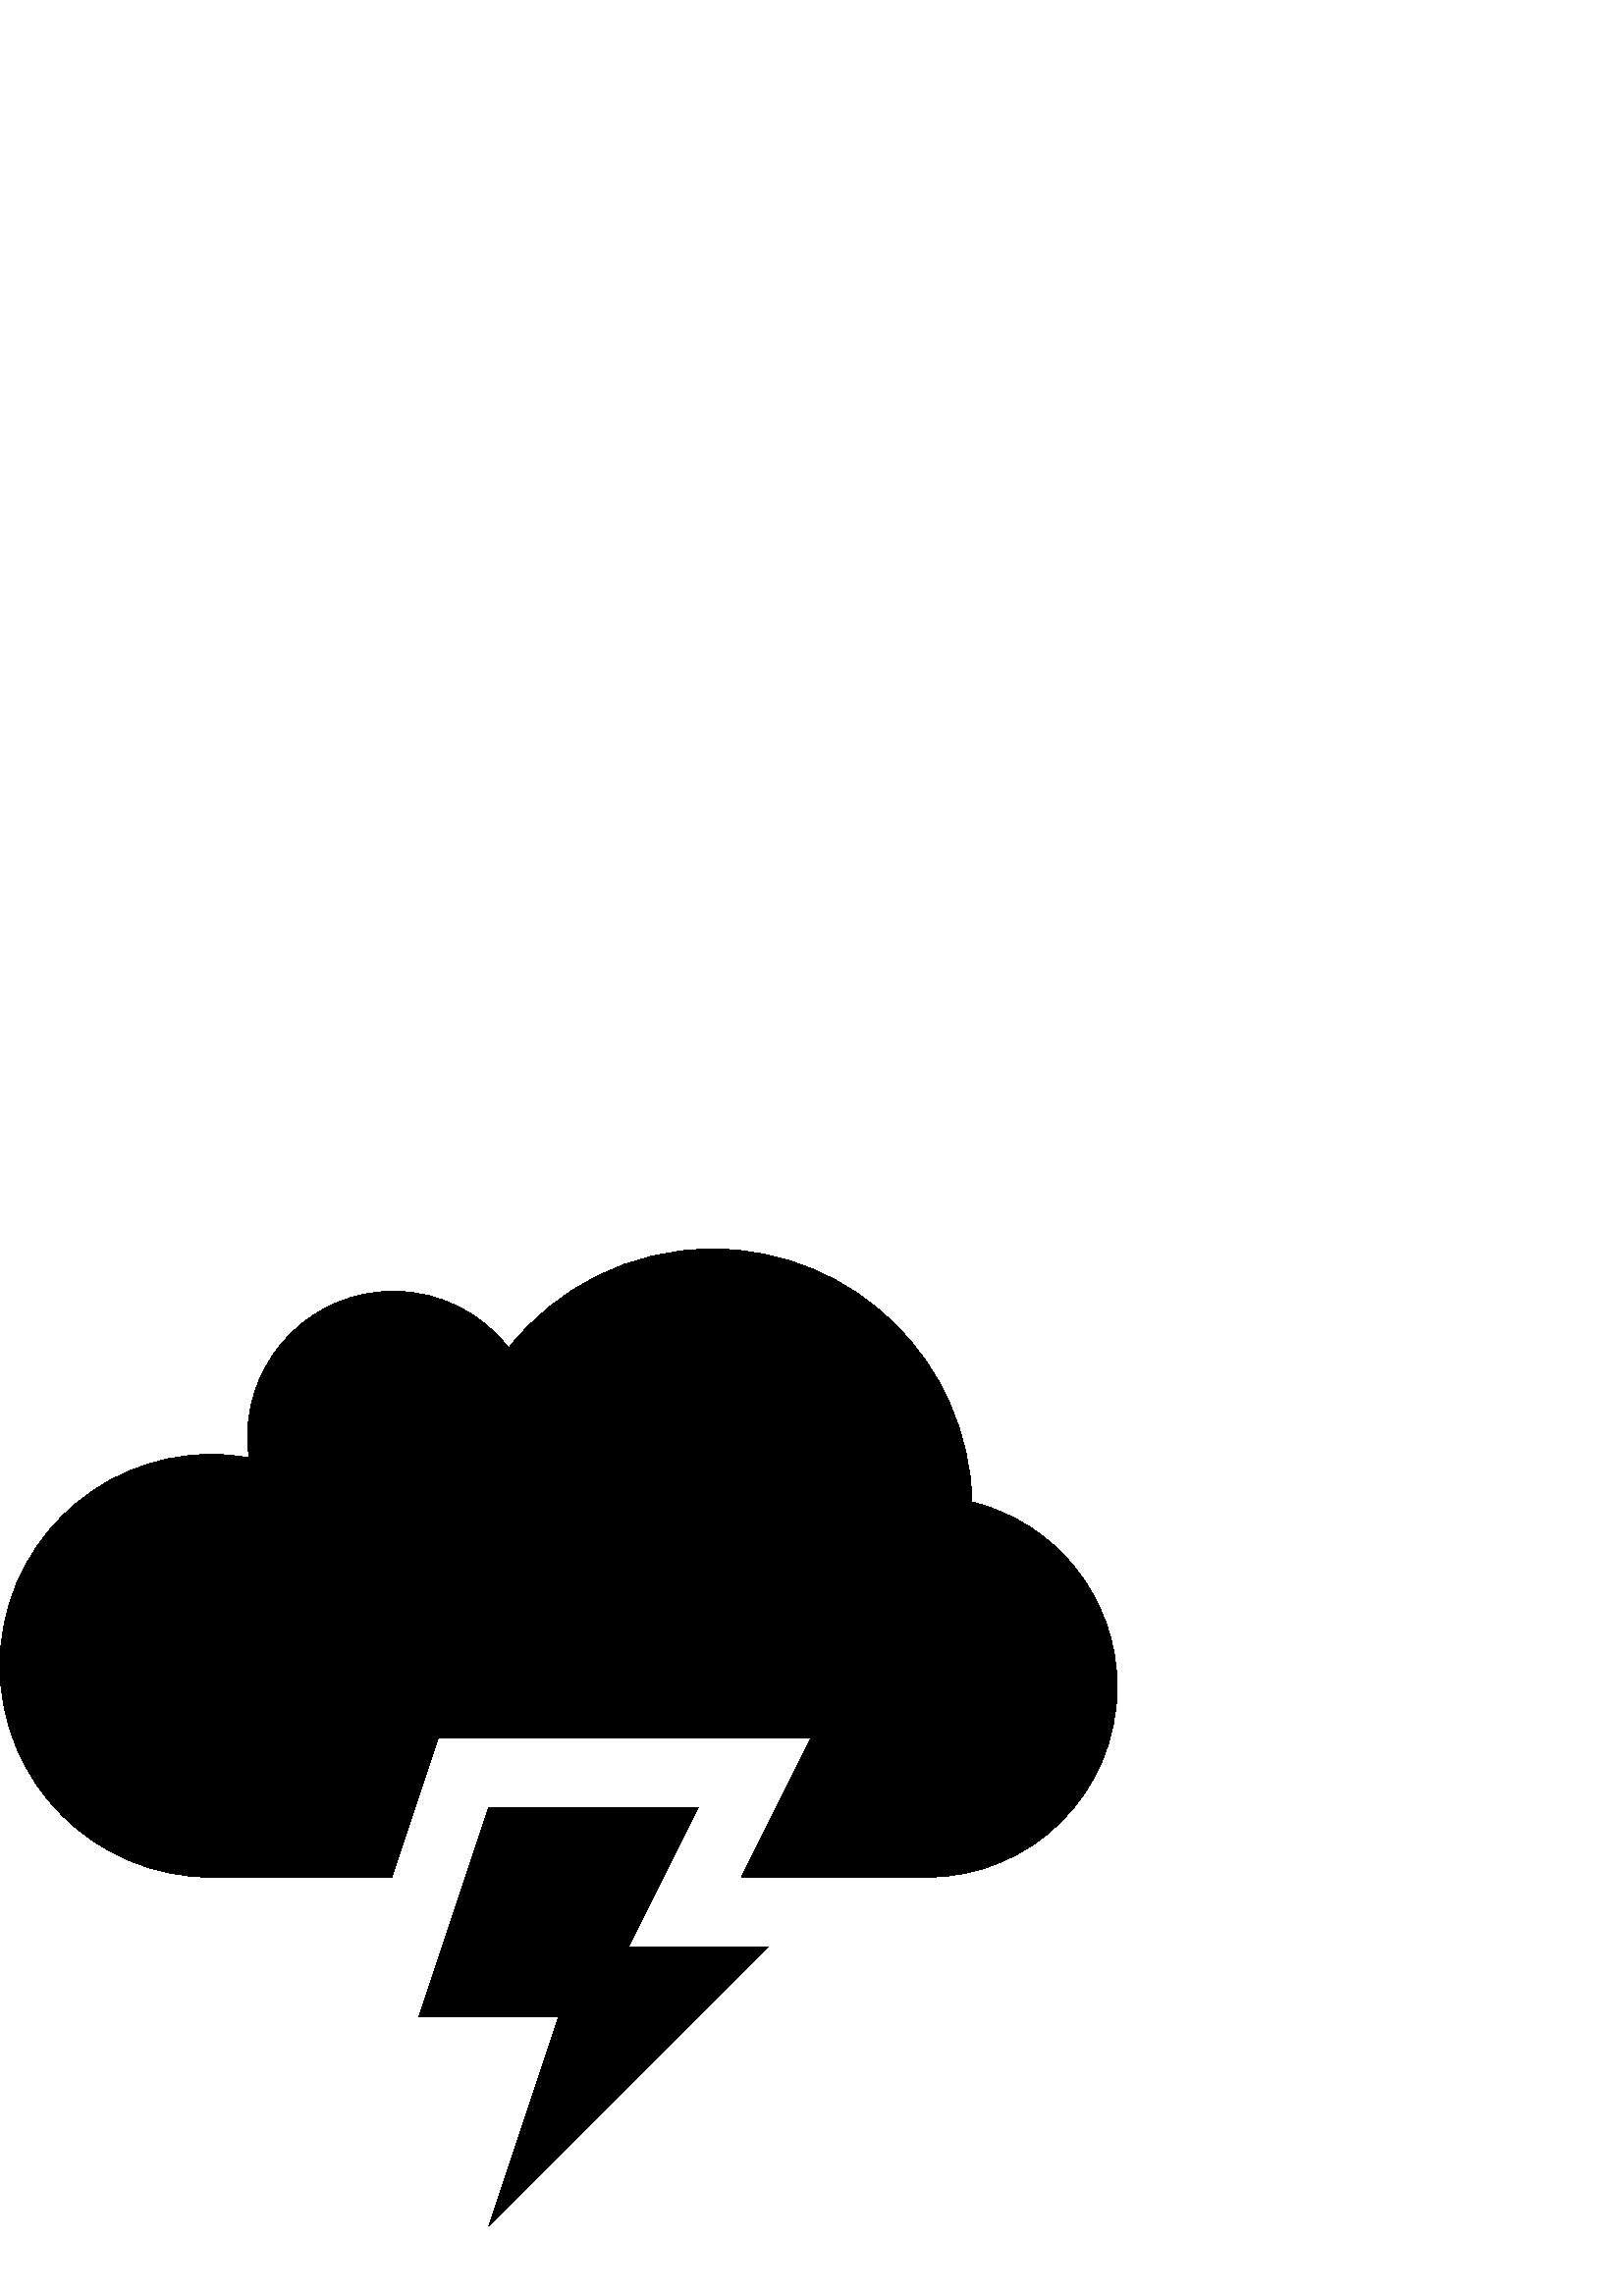 %!PS-Adobe-3.0 EPSF-3.0
%%Pages: 1
%%BoundingBox: 0 25 410 385
%%DocumentData: Clean7Bit
%%LanguageLevel: 2
%%EndComments
%%BeginProlog
/cairo_eps_state save def
/dict_count countdictstack def
/op_count count 1 sub def
userdict begin
/q { gsave } bind def
/Q { grestore } bind def
/cm { 6 array astore concat } bind def
/w { setlinewidth } bind def
/J { setlinecap } bind def
/j { setlinejoin } bind def
/M { setmiterlimit } bind def
/d { setdash } bind def
/m { moveto } bind def
/l { lineto } bind def
/c { curveto } bind def
/h { closepath } bind def
/re { exch dup neg 3 1 roll 5 3 roll moveto 0 rlineto
      0 exch rlineto 0 rlineto closepath } bind def
/S { stroke } bind def
/f { fill } bind def
/f* { eofill } bind def
/n { newpath } bind def
/W { clip } bind def
/W* { eoclip } bind def
/BT { } bind def
/ET { } bind def
/pdfmark where { pop globaldict /?pdfmark /exec load put }
    { globaldict begin /?pdfmark /pop load def /pdfmark
    /cleartomark load def end } ifelse
/BDC { mark 3 1 roll /BDC pdfmark } bind def
/EMC { mark /EMC pdfmark } bind def
/cairo_store_point { /cairo_point_y exch def /cairo_point_x exch def } def
/Tj { show currentpoint cairo_store_point } bind def
/TJ {
  {
    dup
    type /stringtype eq
    { show } { -0.001 mul 0 cairo_font_matrix dtransform rmoveto } ifelse
  } forall
  currentpoint cairo_store_point
} bind def
/cairo_selectfont { cairo_font_matrix aload pop pop pop 0 0 6 array astore
    cairo_font exch selectfont cairo_point_x cairo_point_y moveto } bind def
/Tf { pop /cairo_font exch def /cairo_font_matrix where
      { pop cairo_selectfont } if } bind def
/Td { matrix translate cairo_font_matrix matrix concatmatrix dup
      /cairo_font_matrix exch def dup 4 get exch 5 get cairo_store_point
      /cairo_font where { pop cairo_selectfont } if } bind def
/Tm { 2 copy 8 2 roll 6 array astore /cairo_font_matrix exch def
      cairo_store_point /cairo_font where { pop cairo_selectfont } if } bind def
/g { setgray } bind def
/rg { setrgbcolor } bind def
/d1 { setcachedevice } bind def
%%EndProlog
%%Page: 1 1
%%BeginPageSetup
%%PageBoundingBox: 0 25 410 385
%%EndPageSetup
q 0 25 410 360 rectclip q
0 g
356.402 291.174 m 355.105 342.655 313.02 383.998 261.258 383.998 c 
230.938 383.998 203.949 369.803 186.516 347.705 c 176.738 360.346 
161.438 368.491 144.23 368.491 c 114.707 368.491 90.773 344.541 90.773 
315.002 c 90.773 312.428 90.969 309.897 91.32 307.42 c 86.832 308.229 
82.215 308.674 77.492 308.674 c 34.695 308.678 0 273.963 0 231.139 c 0 
188.315 34.695 153.6 77.492 153.6 c 143.68 153.6 l 160.746 204.799 l 
297.422 204.799 l 271.82 153.6 l 339.996 153.6 l 339.996 153.604 l 
378.453 153.678 409.602 184.889 409.602 223.381 c 409.602 256.217 
386.93 283.745 356.402 291.174 c h
256 179.202 m 179.199 179.202 l 153.602 102.401 l 204.801 102.401 l 
179.199 25.6 l 281.602 127.998 l 230.398 127.998 l h
256 179.202 m f
Q Q
showpage
%%Trailer
count op_count sub {pop} repeat
countdictstack dict_count sub {end} repeat
cairo_eps_state restore
%%EOF
